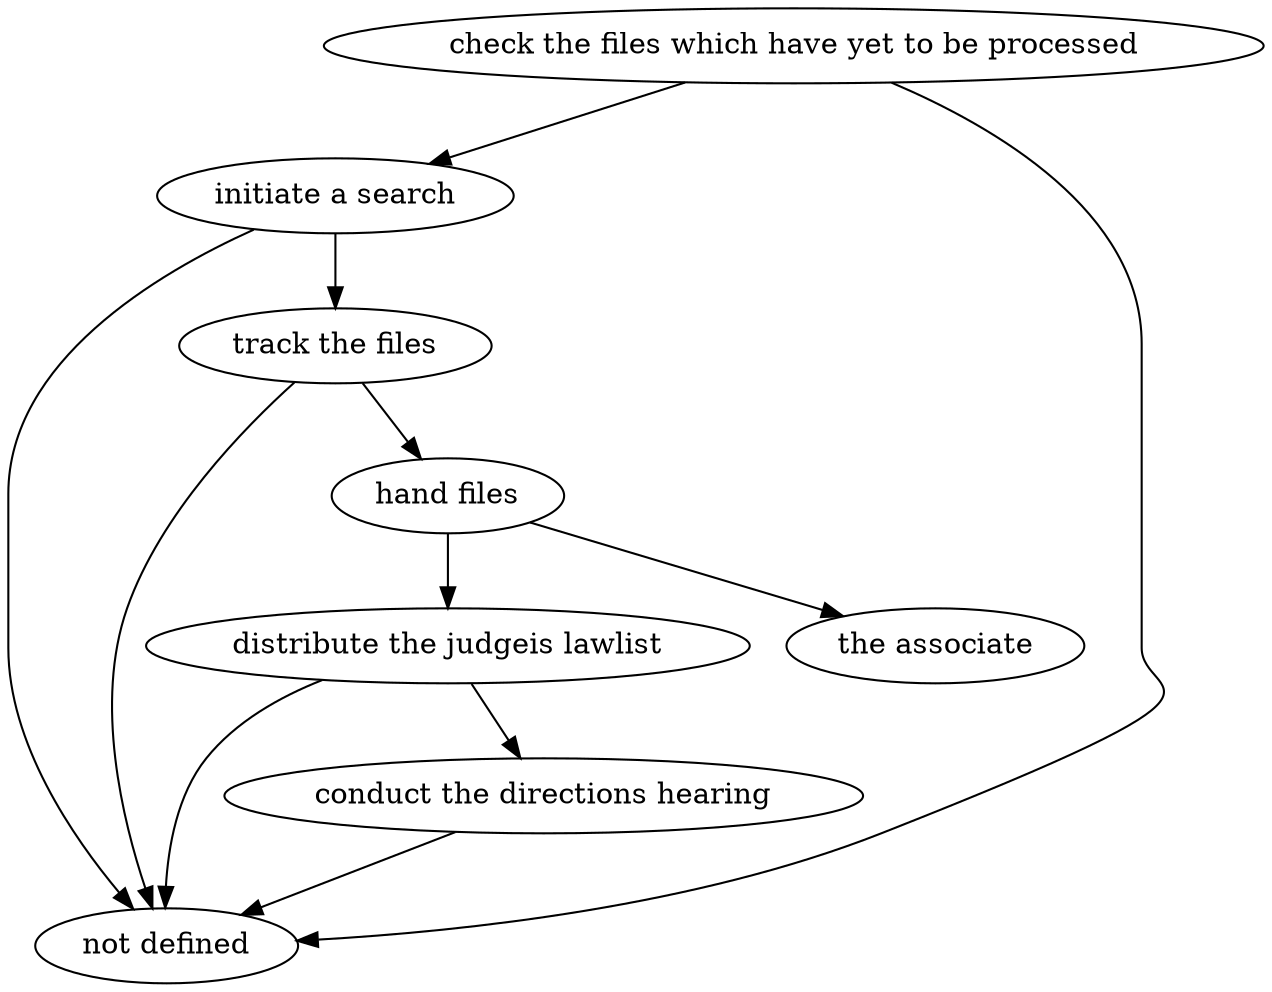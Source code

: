 strict digraph "doc-3.2" {
	graph [name="doc-3.2"];
	"check the files which have yet to be processed"	[attrs="{'type': 'Activity', 'label': 'check the files which have yet to be processed'}"];
	"initiate a search"	[attrs="{'type': 'Activity', 'label': 'initiate a search'}"];
	"check the files which have yet to be processed" -> "initiate a search"	[attrs="{'type': 'flow', 'label': 'flow'}"];
	"not defined"	[attrs="{'type': 'Actor', 'label': 'not defined'}"];
	"check the files which have yet to be processed" -> "not defined"	[attrs="{'type': 'actor performer', 'label': 'actor performer'}"];
	"track the files"	[attrs="{'type': 'Activity', 'label': 'track the files'}"];
	"initiate a search" -> "track the files"	[attrs="{'type': 'flow', 'label': 'flow'}"];
	"initiate a search" -> "not defined"	[attrs="{'type': 'actor performer', 'label': 'actor performer'}"];
	"hand files"	[attrs="{'type': 'Activity', 'label': 'hand files'}"];
	"track the files" -> "hand files"	[attrs="{'type': 'flow', 'label': 'flow'}"];
	"track the files" -> "not defined"	[attrs="{'type': 'actor performer', 'label': 'actor performer'}"];
	"distribute the judgeis lawlist"	[attrs="{'type': 'Activity', 'label': 'distribute the judgeis lawlist'}"];
	"hand files" -> "distribute the judgeis lawlist"	[attrs="{'type': 'flow', 'label': 'flow'}"];
	"the associate"	[attrs="{'type': 'Actor', 'label': 'the associate'}"];
	"hand files" -> "the associate"	[attrs="{'type': 'actor performer', 'label': 'actor performer'}"];
	"conduct the directions hearing"	[attrs="{'type': 'Activity', 'label': 'conduct the directions hearing'}"];
	"distribute the judgeis lawlist" -> "conduct the directions hearing"	[attrs="{'type': 'flow', 'label': 'flow'}"];
	"distribute the judgeis lawlist" -> "not defined"	[attrs="{'type': 'actor performer', 'label': 'actor performer'}"];
	"conduct the directions hearing" -> "not defined"	[attrs="{'type': 'actor performer', 'label': 'actor performer'}"];
}
